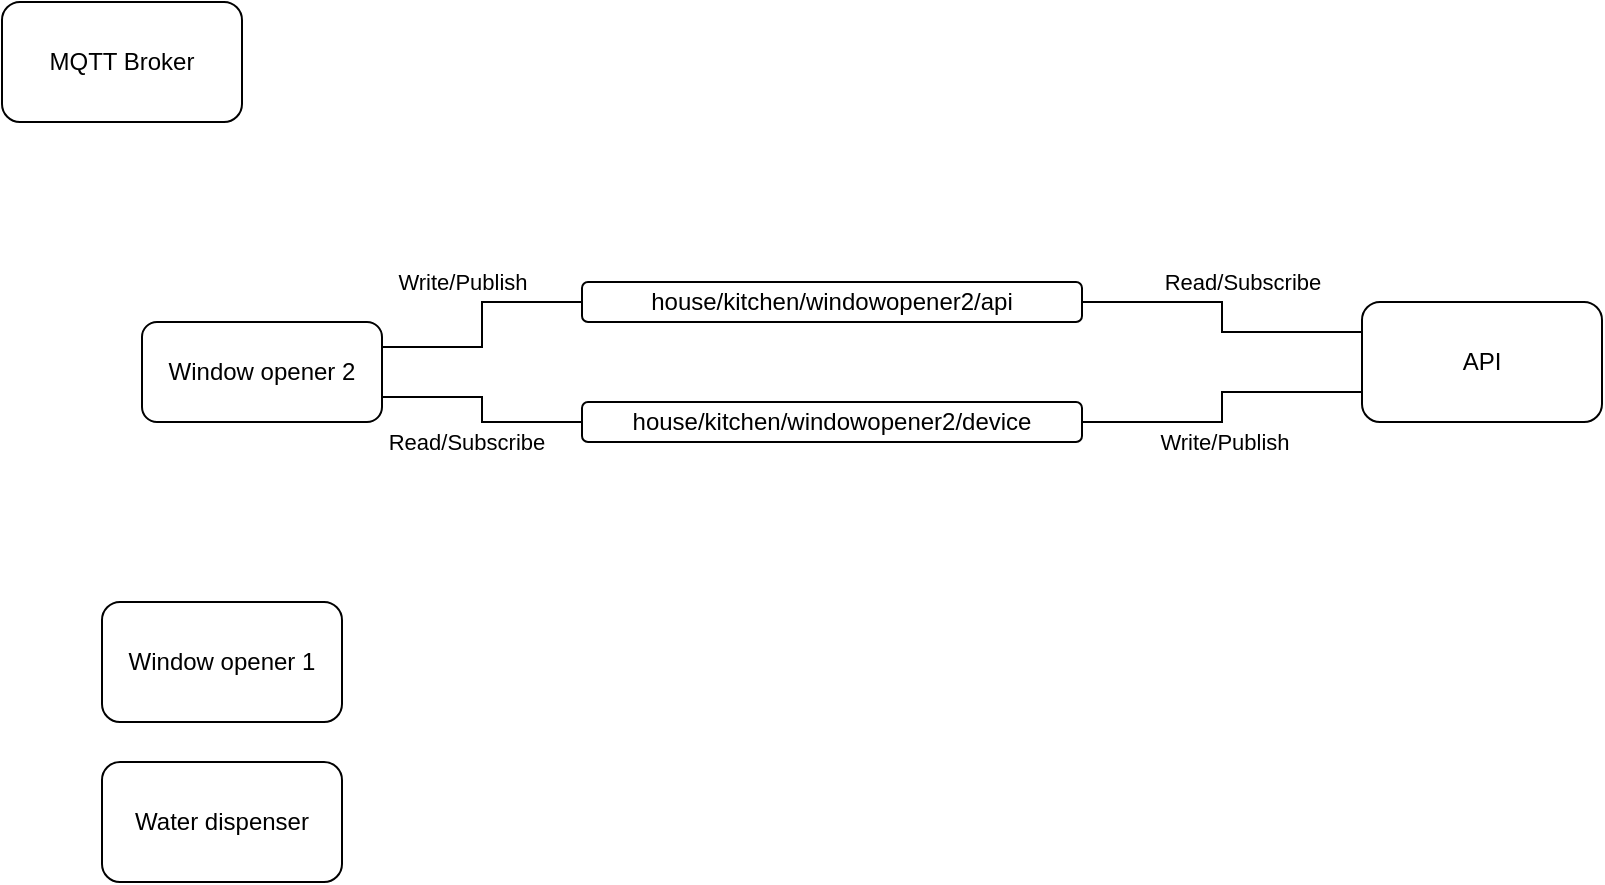 <mxfile version="13.5.7"><diagram id="Nibc-xatWMHi2SNNbX5j" name="Page-1"><mxGraphModel dx="1185" dy="662" grid="1" gridSize="10" guides="1" tooltips="1" connect="1" arrows="1" fold="1" page="1" pageScale="1" pageWidth="850" pageHeight="1100" math="0" shadow="0"><root><mxCell id="0"/><mxCell id="1" parent="0"/><mxCell id="AItvBf-gHw6mu7cEP6u1-1" value="MQTT Broker" style="rounded=1;whiteSpace=wrap;html=1;" parent="1" vertex="1"><mxGeometry x="10" y="20" width="120" height="60" as="geometry"/></mxCell><mxCell id="Y8Hw5rCVrSIgEMhI8HHk-1" value="API" style="rounded=1;whiteSpace=wrap;html=1;" vertex="1" parent="1"><mxGeometry x="690" y="170" width="120" height="60" as="geometry"/></mxCell><mxCell id="Y8Hw5rCVrSIgEMhI8HHk-2" value="Water dispenser" style="rounded=1;whiteSpace=wrap;html=1;" vertex="1" parent="1"><mxGeometry x="60" y="400" width="120" height="60" as="geometry"/></mxCell><mxCell id="Y8Hw5rCVrSIgEMhI8HHk-3" value="Window opener 1" style="rounded=1;whiteSpace=wrap;html=1;" vertex="1" parent="1"><mxGeometry x="60" y="320" width="120" height="60" as="geometry"/></mxCell><mxCell id="Y8Hw5rCVrSIgEMhI8HHk-4" value="Window opener 2" style="rounded=1;whiteSpace=wrap;html=1;" vertex="1" parent="1"><mxGeometry x="80" y="180" width="120" height="50" as="geometry"/></mxCell><mxCell id="Y8Hw5rCVrSIgEMhI8HHk-11" style="edgeStyle=orthogonalEdgeStyle;rounded=0;orthogonalLoop=1;jettySize=auto;html=1;entryX=0;entryY=0.75;entryDx=0;entryDy=0;endArrow=none;endFill=0;" edge="1" parent="1" source="Y8Hw5rCVrSIgEMhI8HHk-5" target="Y8Hw5rCVrSIgEMhI8HHk-1"><mxGeometry relative="1" as="geometry"><mxPoint x="690" y="220" as="targetPoint"/><Array as="points"><mxPoint x="620" y="230"/><mxPoint x="620" y="215"/></Array></mxGeometry></mxCell><mxCell id="Y8Hw5rCVrSIgEMhI8HHk-14" value="Write/Publish" style="edgeLabel;html=1;align=center;verticalAlign=middle;resizable=0;points=[];" vertex="1" connectable="0" parent="Y8Hw5rCVrSIgEMhI8HHk-11"><mxGeometry x="-0.267" relative="1" as="geometry"><mxPoint x="13.33" y="10" as="offset"/></mxGeometry></mxCell><mxCell id="Y8Hw5rCVrSIgEMhI8HHk-16" style="edgeStyle=orthogonalEdgeStyle;rounded=0;orthogonalLoop=1;jettySize=auto;html=1;entryX=1;entryY=0.75;entryDx=0;entryDy=0;endArrow=none;endFill=0;" edge="1" parent="1" source="Y8Hw5rCVrSIgEMhI8HHk-5" target="Y8Hw5rCVrSIgEMhI8HHk-4"><mxGeometry relative="1" as="geometry"/></mxCell><mxCell id="Y8Hw5rCVrSIgEMhI8HHk-17" value="Read/Subscribe" style="edgeLabel;html=1;align=center;verticalAlign=middle;resizable=0;points=[];" vertex="1" connectable="0" parent="Y8Hw5rCVrSIgEMhI8HHk-16"><mxGeometry x="0.259" y="6" relative="1" as="geometry"><mxPoint y="16.5" as="offset"/></mxGeometry></mxCell><mxCell id="Y8Hw5rCVrSIgEMhI8HHk-5" value="house/kitchen/windowopener2/device" style="rounded=1;whiteSpace=wrap;html=1;" vertex="1" parent="1"><mxGeometry x="300" y="220" width="250" height="20" as="geometry"/></mxCell><mxCell id="Y8Hw5rCVrSIgEMhI8HHk-10" style="edgeStyle=orthogonalEdgeStyle;rounded=0;orthogonalLoop=1;jettySize=auto;html=1;entryX=0;entryY=0.25;entryDx=0;entryDy=0;endArrow=none;endFill=0;" edge="1" parent="1" source="Y8Hw5rCVrSIgEMhI8HHk-7" target="Y8Hw5rCVrSIgEMhI8HHk-1"><mxGeometry relative="1" as="geometry"/></mxCell><mxCell id="Y8Hw5rCVrSIgEMhI8HHk-12" value="Read/Subscribe" style="edgeLabel;html=1;align=center;verticalAlign=middle;resizable=0;points=[];" vertex="1" connectable="0" parent="Y8Hw5rCVrSIgEMhI8HHk-10"><mxGeometry x="-0.242" y="-2" relative="1" as="geometry"><mxPoint x="21.43" y="-12" as="offset"/></mxGeometry></mxCell><mxCell id="Y8Hw5rCVrSIgEMhI8HHk-15" style="edgeStyle=orthogonalEdgeStyle;rounded=0;orthogonalLoop=1;jettySize=auto;html=1;entryX=1;entryY=0.25;entryDx=0;entryDy=0;endArrow=none;endFill=0;" edge="1" parent="1" source="Y8Hw5rCVrSIgEMhI8HHk-7" target="Y8Hw5rCVrSIgEMhI8HHk-4"><mxGeometry relative="1" as="geometry"/></mxCell><mxCell id="Y8Hw5rCVrSIgEMhI8HHk-18" value="Write/Publish" style="edgeLabel;html=1;align=center;verticalAlign=middle;resizable=0;points=[];" vertex="1" connectable="0" parent="Y8Hw5rCVrSIgEMhI8HHk-15"><mxGeometry x="-0.401" y="-4" relative="1" as="geometry"><mxPoint x="-23.33" y="-6" as="offset"/></mxGeometry></mxCell><mxCell id="Y8Hw5rCVrSIgEMhI8HHk-7" value="house/kitchen/windowopener2/api" style="rounded=1;whiteSpace=wrap;html=1;" vertex="1" parent="1"><mxGeometry x="300" y="160" width="250" height="20" as="geometry"/></mxCell></root></mxGraphModel></diagram></mxfile>